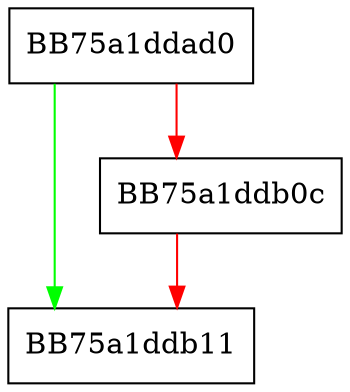 digraph CSerialNumber {
  node [shape="box"];
  graph [splines=ortho];
  BB75a1ddad0 -> BB75a1ddb11 [color="green"];
  BB75a1ddad0 -> BB75a1ddb0c [color="red"];
  BB75a1ddb0c -> BB75a1ddb11 [color="red"];
}